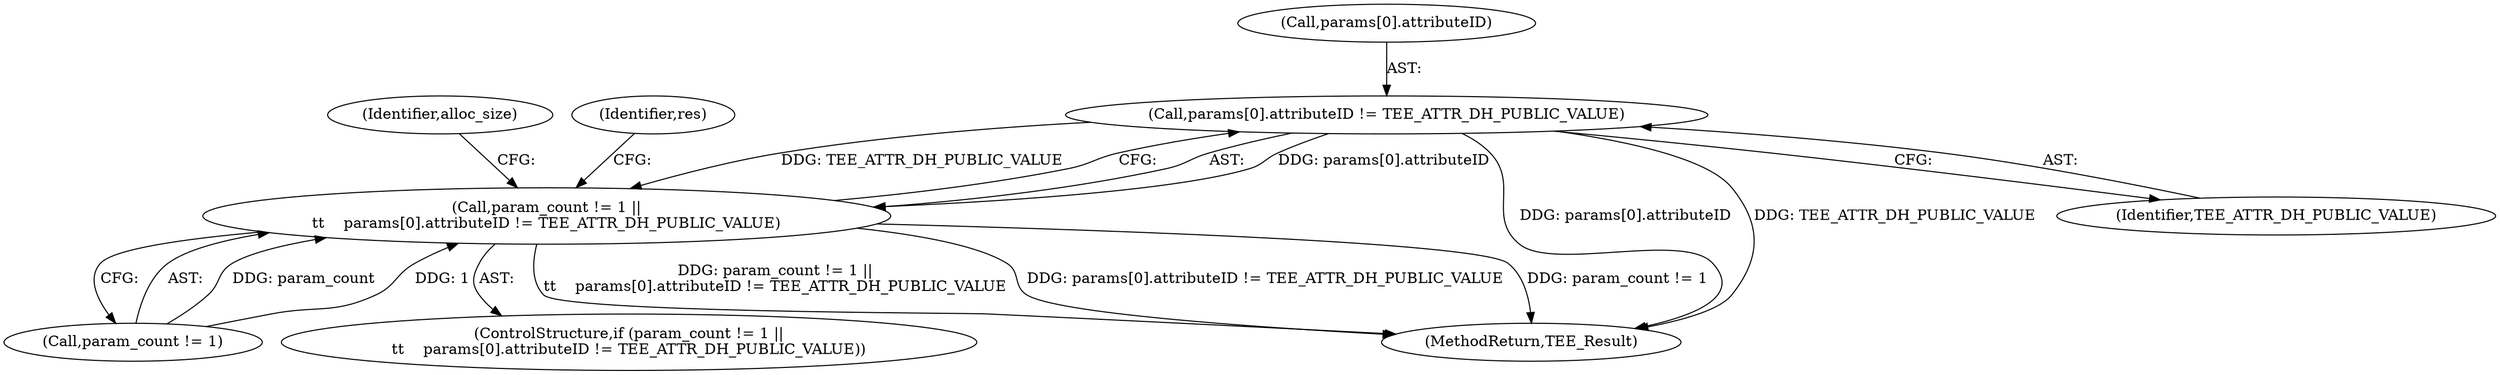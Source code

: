 digraph "0_optee_os_a637243270fc1faae16de059091795c32d86e65e@array" {
"1000247" [label="(Call,params[0].attributeID != TEE_ATTR_DH_PUBLIC_VALUE)"];
"1000243" [label="(Call,param_count != 1 ||\n\t\t    params[0].attributeID != TEE_ATTR_DH_PUBLIC_VALUE)"];
"1000248" [label="(Call,params[0].attributeID)"];
"1000247" [label="(Call,params[0].attributeID != TEE_ATTR_DH_PUBLIC_VALUE)"];
"1000260" [label="(Identifier,alloc_size)"];
"1000242" [label="(ControlStructure,if (param_count != 1 ||\n\t\t    params[0].attributeID != TEE_ATTR_DH_PUBLIC_VALUE))"];
"1000243" [label="(Call,param_count != 1 ||\n\t\t    params[0].attributeID != TEE_ATTR_DH_PUBLIC_VALUE)"];
"1000849" [label="(MethodReturn,TEE_Result)"];
"1000253" [label="(Identifier,TEE_ATTR_DH_PUBLIC_VALUE)"];
"1000244" [label="(Call,param_count != 1)"];
"1000256" [label="(Identifier,res)"];
"1000247" -> "1000243"  [label="AST: "];
"1000247" -> "1000253"  [label="CFG: "];
"1000248" -> "1000247"  [label="AST: "];
"1000253" -> "1000247"  [label="AST: "];
"1000243" -> "1000247"  [label="CFG: "];
"1000247" -> "1000849"  [label="DDG: params[0].attributeID"];
"1000247" -> "1000849"  [label="DDG: TEE_ATTR_DH_PUBLIC_VALUE"];
"1000247" -> "1000243"  [label="DDG: params[0].attributeID"];
"1000247" -> "1000243"  [label="DDG: TEE_ATTR_DH_PUBLIC_VALUE"];
"1000243" -> "1000242"  [label="AST: "];
"1000243" -> "1000244"  [label="CFG: "];
"1000244" -> "1000243"  [label="AST: "];
"1000256" -> "1000243"  [label="CFG: "];
"1000260" -> "1000243"  [label="CFG: "];
"1000243" -> "1000849"  [label="DDG: param_count != 1"];
"1000243" -> "1000849"  [label="DDG: param_count != 1 ||\n\t\t    params[0].attributeID != TEE_ATTR_DH_PUBLIC_VALUE"];
"1000243" -> "1000849"  [label="DDG: params[0].attributeID != TEE_ATTR_DH_PUBLIC_VALUE"];
"1000244" -> "1000243"  [label="DDG: param_count"];
"1000244" -> "1000243"  [label="DDG: 1"];
}

